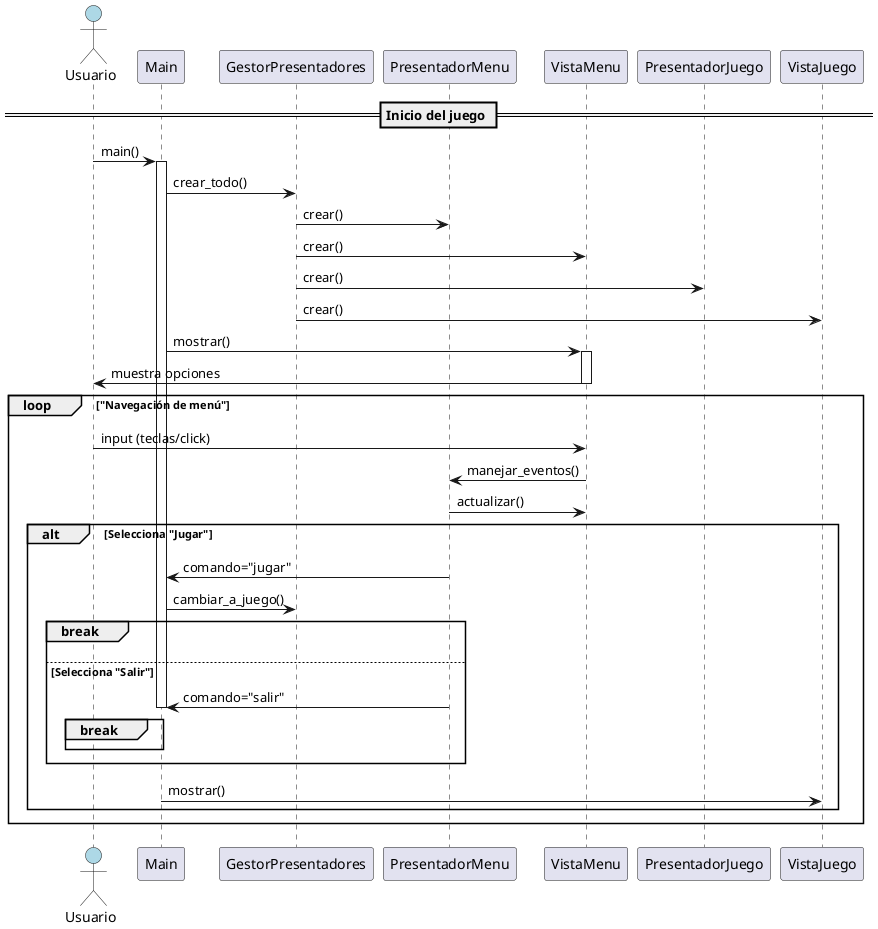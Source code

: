 @startuml Secuencia_Menu_Juego
!pragma teoz true

actor Usuario as usuario #LightBlue
participant Main
participant GestorPresentadores
participant PresentadorMenu
participant VistaMenu
participant PresentadorJuego
participant VistaJuego

== Inicio del juego ==
usuario -> Main : main()
activate Main

Main -> GestorPresentadores : crear_todo()
GestorPresentadores -> PresentadorMenu : crear()
GestorPresentadores -> VistaMenu : crear()
GestorPresentadores -> PresentadorJuego : crear()
GestorPresentadores -> VistaJuego : crear()
deactivate GestorPresentadores

Main -> VistaMenu : mostrar()
activate VistaMenu
VistaMenu -> usuario : muestra opciones
deactivate VistaMenu

loop "Navegación de menú"
    usuario -> VistaMenu : input (teclas/click)
    VistaMenu -> PresentadorMenu : manejar_eventos()
    PresentadorMenu -> VistaMenu : actualizar()
    alt Selecciona "Jugar"
        PresentadorMenu -> Main : comando="jugar"
        Main -> GestorPresentadores : cambiar_a_juego()
        break
    else Selecciona "Salir"
        PresentadorMenu -> Main : comando="salir"
        deactivate Main
        break
    end
end

Main -> VistaJuego : mostrar()
deactivate Main

@enduml